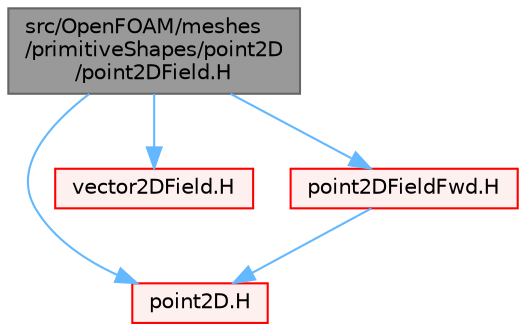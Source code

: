 digraph "src/OpenFOAM/meshes/primitiveShapes/point2D/point2DField.H"
{
 // LATEX_PDF_SIZE
  bgcolor="transparent";
  edge [fontname=Helvetica,fontsize=10,labelfontname=Helvetica,labelfontsize=10];
  node [fontname=Helvetica,fontsize=10,shape=box,height=0.2,width=0.4];
  Node1 [id="Node000001",label="src/OpenFOAM/meshes\l/primitiveShapes/point2D\l/point2DField.H",height=0.2,width=0.4,color="gray40", fillcolor="grey60", style="filled", fontcolor="black",tooltip=" "];
  Node1 -> Node2 [id="edge1_Node000001_Node000002",color="steelblue1",style="solid",tooltip=" "];
  Node2 [id="Node000002",label="point2D.H",height=0.2,width=0.4,color="red", fillcolor="#FFF0F0", style="filled",URL="$point2D_8H.html",tooltip=" "];
  Node1 -> Node80 [id="edge2_Node000001_Node000080",color="steelblue1",style="solid",tooltip=" "];
  Node80 [id="Node000080",label="vector2DField.H",height=0.2,width=0.4,color="red", fillcolor="#FFF0F0", style="filled",URL="$vector2DField_8H.html",tooltip="Foam::vector2DField."];
  Node1 -> Node166 [id="edge3_Node000001_Node000166",color="steelblue1",style="solid",tooltip=" "];
  Node166 [id="Node000166",label="point2DFieldFwd.H",height=0.2,width=0.4,color="red", fillcolor="#FFF0F0", style="filled",URL="$point2DFieldFwd_8H.html",tooltip=" "];
  Node166 -> Node2 [id="edge4_Node000166_Node000002",color="steelblue1",style="solid",tooltip=" "];
}
